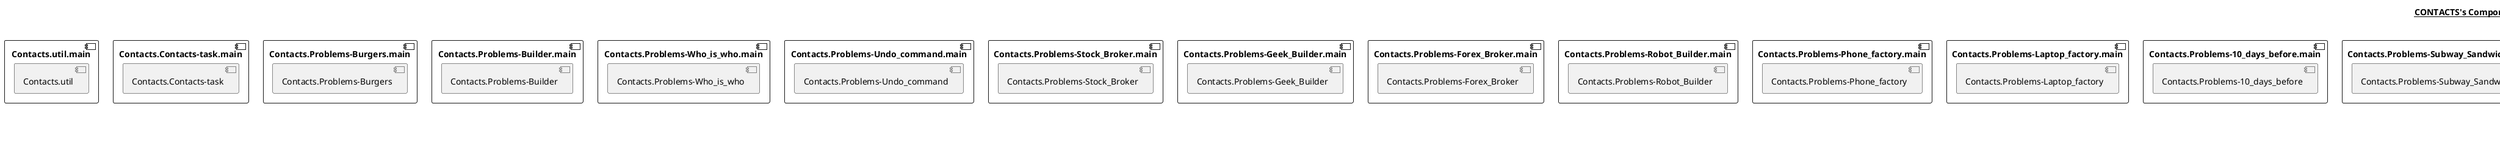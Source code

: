 @startuml

title __CONTACTS's Component Diagram__\n

  component "Contacts.util.main" {
        [Contacts.util]
  }


  component "Contacts.Contacts-task.main" {
        [Contacts.Contacts-task]
  }


  component "Contacts.Problems-Burgers.main" {
        [Contacts.Problems-Burgers]
  }


  component "Contacts.Problems-Builder.main" {
        [Contacts.Problems-Builder]
  }


  component "Contacts.Problems-Who_is_who.main" {
        [Contacts.Problems-Who_is_who]
  }


  component "Contacts.Problems-Undo_command.main" {
        [Contacts.Problems-Undo_command]
  }


  component "Contacts.Problems-Stock_Broker.main" {
        [Contacts.Problems-Stock_Broker]
  }


  component "Contacts.Problems-Geek_Builder.main" {
        [Contacts.Problems-Geek_Builder]
  }


  component "Contacts.Problems-Forex_Broker.main" {
        [Contacts.Problems-Forex_Broker]
  }


  component "Contacts.Problems-Robot_Builder.main" {
        [Contacts.Problems-Robot_Builder]
  }


  component "Contacts.Problems-Phone_factory.main" {
        [Contacts.Problems-Phone_factory]
  }


  component "Contacts.Problems-Laptop_factory.main" {
        [Contacts.Problems-Laptop_factory]
  }


  component "Contacts.Problems-10_days_before.main" {
        [Contacts.Problems-10_days_before]
  }


  component "Contacts.Problems-Subway_Sandwich.main" {
        [Contacts.Problems-Subway_Sandwich]
  }


  component "Contacts.Problems-Sum_of_the_areas.main" {
        [Contacts.Problems-Sum_of_the_areas]
  }


  component "Contacts.Problems-Adding_N_minutes.main" {
        [Contacts.Problems-Adding_N_minutes]
  }


  component "Contacts.Problems-Remote_Controller.main" {
        [Contacts.Problems-Remote_Controller]
  }


  component "Contacts.Problems-Counting_2D_shapes.main" {
        [Contacts.Problems-Counting_2D_shapes]
  }


  component "Contacts.Problems-Sort_out_the_classes.main" {
        [Contacts.Problems-Sort_out_the_classes]
  }


  component "Contacts.Problems-30_years_before_and_after.main" {
        [Contacts.Problems-30_years_before_and_after]
  }


  component "Contacts.Problems-Merging_date-time_instances.main" {
        [Contacts.Problems-Merging_date-time_instances]
  }


  component "Contacts.Problems-The_index_of_the_K_occurrence.main" {
        [Contacts.Problems-The_index_of_the_K_occurrence]
  }


  component "Contacts.Problems-The_n-th_day_from_the_end_of_a_month.main" {
        [Contacts.Problems-The_n-th_day_from_the_end_of_a_month]
  }


  component "Contacts.Problems-The_first_and_the_last_day_of_a_month.main" {
        [Contacts.Problems-The_first_and_the_last_day_of_a_month]
  }




right footer


PlantUML diagram generated by SketchIt! (https://bitbucket.org/pmesmeur/sketch.it)
For more information about this tool, please contact philippe.mesmeur@gmail.com
endfooter

@enduml
